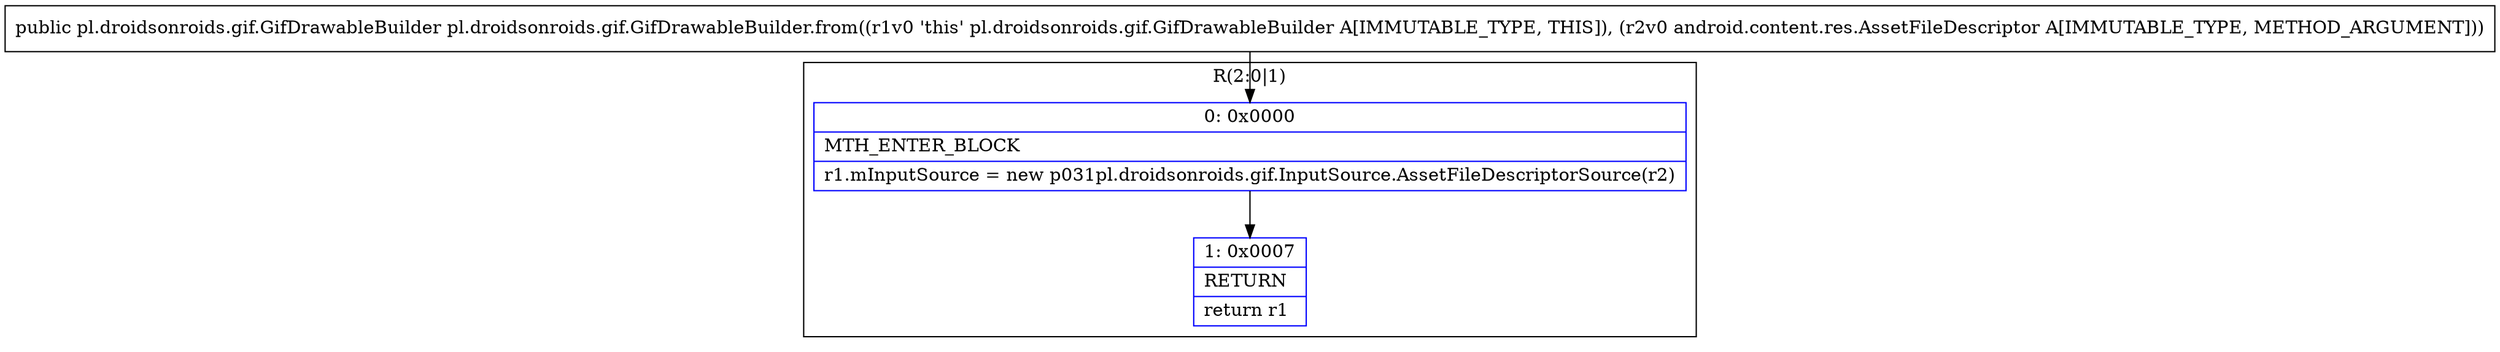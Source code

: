 digraph "CFG forpl.droidsonroids.gif.GifDrawableBuilder.from(Landroid\/content\/res\/AssetFileDescriptor;)Lpl\/droidsonroids\/gif\/GifDrawableBuilder;" {
subgraph cluster_Region_1755656984 {
label = "R(2:0|1)";
node [shape=record,color=blue];
Node_0 [shape=record,label="{0\:\ 0x0000|MTH_ENTER_BLOCK\l|r1.mInputSource = new p031pl.droidsonroids.gif.InputSource.AssetFileDescriptorSource(r2)\l}"];
Node_1 [shape=record,label="{1\:\ 0x0007|RETURN\l|return r1\l}"];
}
MethodNode[shape=record,label="{public pl.droidsonroids.gif.GifDrawableBuilder pl.droidsonroids.gif.GifDrawableBuilder.from((r1v0 'this' pl.droidsonroids.gif.GifDrawableBuilder A[IMMUTABLE_TYPE, THIS]), (r2v0 android.content.res.AssetFileDescriptor A[IMMUTABLE_TYPE, METHOD_ARGUMENT])) }"];
MethodNode -> Node_0;
Node_0 -> Node_1;
}


